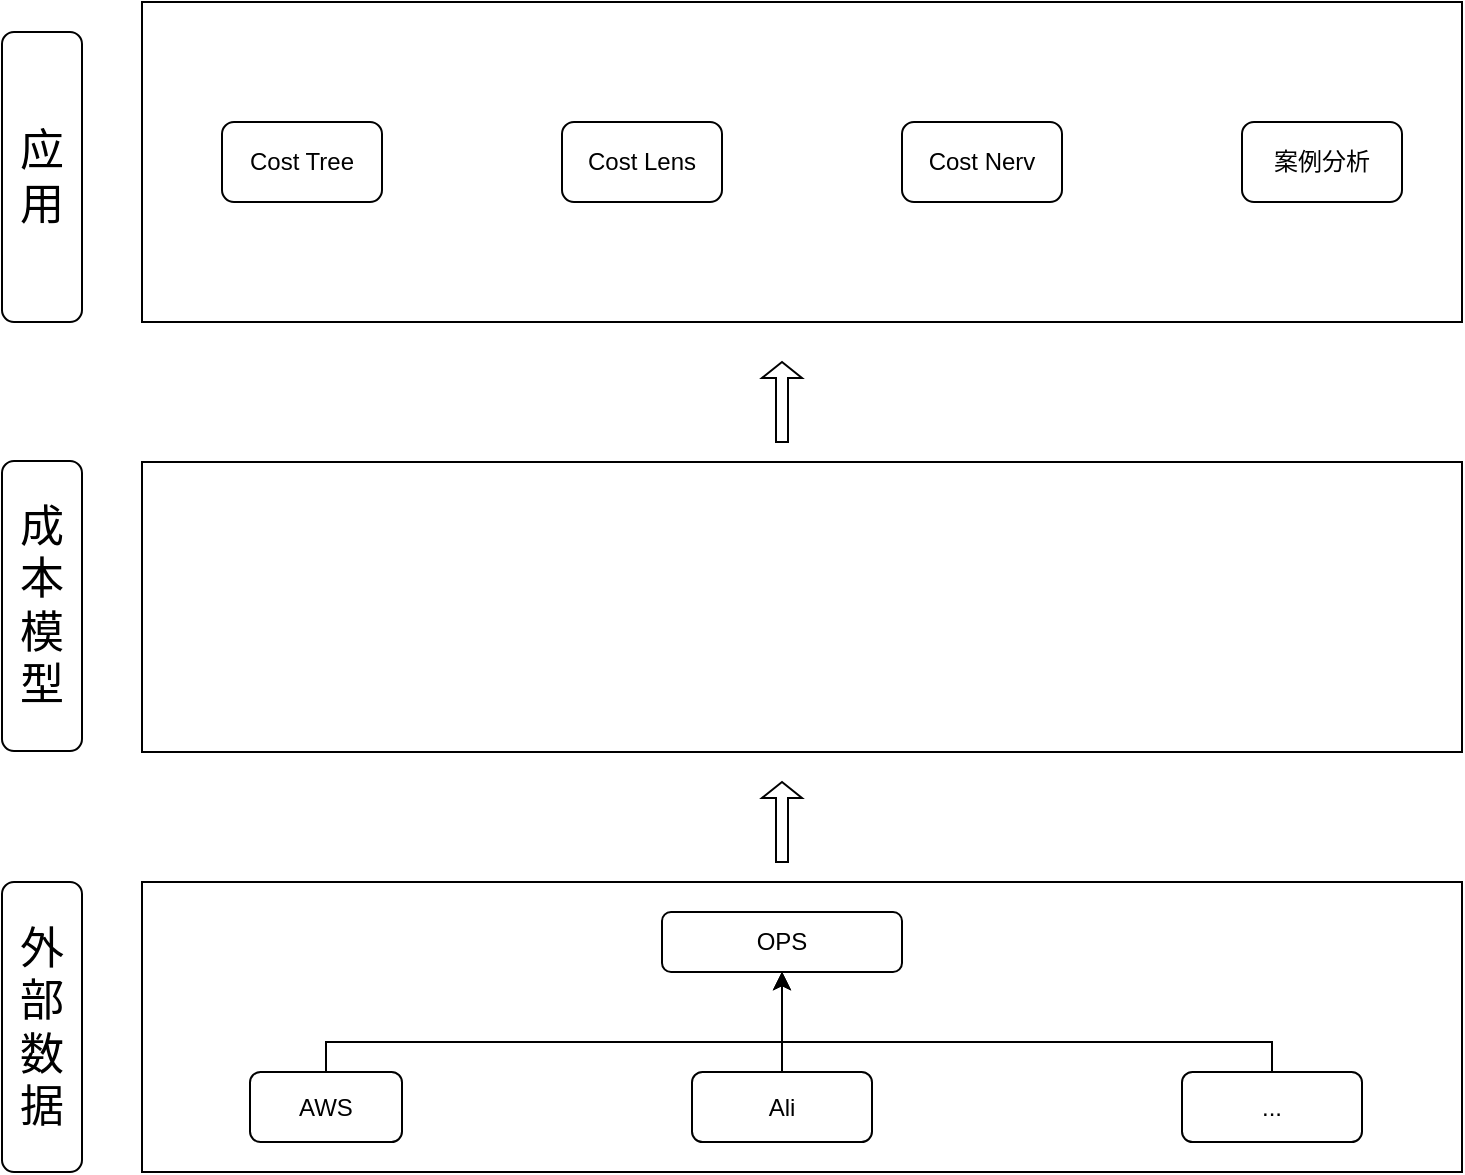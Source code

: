 <mxfile version="23.1.1" type="github">
  <diagram name="第 1 页" id="QAJrKnAF4I0Qu2eBaVXO">
    <mxGraphModel dx="1912" dy="1048" grid="1" gridSize="10" guides="1" tooltips="1" connect="1" arrows="1" fold="1" page="1" pageScale="1" pageWidth="827" pageHeight="1169" math="0" shadow="0">
      <root>
        <mxCell id="0" />
        <mxCell id="1" parent="0" />
        <mxCell id="3Fw8Cve3jLayRroJCqeQ-2" value="" style="rounded=0;whiteSpace=wrap;html=1;" vertex="1" parent="1">
          <mxGeometry x="360" y="650" width="660" height="145" as="geometry" />
        </mxCell>
        <mxCell id="3Fw8Cve3jLayRroJCqeQ-3" value="" style="rounded=0;whiteSpace=wrap;html=1;" vertex="1" parent="1">
          <mxGeometry x="360" y="210" width="660" height="160" as="geometry" />
        </mxCell>
        <mxCell id="3Fw8Cve3jLayRroJCqeQ-27" style="edgeStyle=orthogonalEdgeStyle;rounded=0;orthogonalLoop=1;jettySize=auto;html=1;entryX=0.5;entryY=1;entryDx=0;entryDy=0;" edge="1" parent="1" source="3Fw8Cve3jLayRroJCqeQ-4" target="3Fw8Cve3jLayRroJCqeQ-10">
          <mxGeometry relative="1" as="geometry">
            <Array as="points">
              <mxPoint x="452" y="730" />
              <mxPoint x="680" y="730" />
            </Array>
          </mxGeometry>
        </mxCell>
        <mxCell id="3Fw8Cve3jLayRroJCqeQ-4" value="AWS" style="rounded=1;whiteSpace=wrap;html=1;" vertex="1" parent="1">
          <mxGeometry x="414" y="745" width="76" height="35" as="geometry" />
        </mxCell>
        <mxCell id="3Fw8Cve3jLayRroJCqeQ-22" style="edgeStyle=orthogonalEdgeStyle;rounded=0;orthogonalLoop=1;jettySize=auto;html=1;exitX=0.5;exitY=0;exitDx=0;exitDy=0;" edge="1" parent="1" source="3Fw8Cve3jLayRroJCqeQ-5" target="3Fw8Cve3jLayRroJCqeQ-10">
          <mxGeometry relative="1" as="geometry">
            <mxPoint x="680" y="700" as="targetPoint" />
          </mxGeometry>
        </mxCell>
        <mxCell id="3Fw8Cve3jLayRroJCqeQ-5" value="Ali" style="rounded=1;whiteSpace=wrap;html=1;" vertex="1" parent="1">
          <mxGeometry x="635" y="745" width="90" height="35" as="geometry" />
        </mxCell>
        <mxCell id="3Fw8Cve3jLayRroJCqeQ-10" value="OPS" style="rounded=1;whiteSpace=wrap;html=1;" vertex="1" parent="1">
          <mxGeometry x="620" y="665" width="120" height="30" as="geometry" />
        </mxCell>
        <mxCell id="3Fw8Cve3jLayRroJCqeQ-14" value="Cost Tree" style="rounded=1;whiteSpace=wrap;html=1;" vertex="1" parent="1">
          <mxGeometry x="400" y="270" width="80" height="40" as="geometry" />
        </mxCell>
        <mxCell id="3Fw8Cve3jLayRroJCqeQ-15" value="Cost Lens" style="rounded=1;whiteSpace=wrap;html=1;" vertex="1" parent="1">
          <mxGeometry x="570" y="270" width="80" height="40" as="geometry" />
        </mxCell>
        <mxCell id="3Fw8Cve3jLayRroJCqeQ-16" value="Cost Nerv" style="rounded=1;whiteSpace=wrap;html=1;" vertex="1" parent="1">
          <mxGeometry x="740" y="270" width="80" height="40" as="geometry" />
        </mxCell>
        <mxCell id="3Fw8Cve3jLayRroJCqeQ-17" value="案例分析" style="rounded=1;whiteSpace=wrap;html=1;" vertex="1" parent="1">
          <mxGeometry x="910" y="270" width="80" height="40" as="geometry" />
        </mxCell>
        <mxCell id="3Fw8Cve3jLayRroJCqeQ-26" style="edgeStyle=orthogonalEdgeStyle;rounded=0;orthogonalLoop=1;jettySize=auto;html=1;entryX=0.5;entryY=1;entryDx=0;entryDy=0;" edge="1" parent="1" source="3Fw8Cve3jLayRroJCqeQ-18" target="3Fw8Cve3jLayRroJCqeQ-10">
          <mxGeometry relative="1" as="geometry">
            <Array as="points">
              <mxPoint x="925" y="730" />
              <mxPoint x="680" y="730" />
            </Array>
          </mxGeometry>
        </mxCell>
        <mxCell id="3Fw8Cve3jLayRroJCqeQ-18" value="..." style="rounded=1;whiteSpace=wrap;html=1;" vertex="1" parent="1">
          <mxGeometry x="880" y="745" width="90" height="35" as="geometry" />
        </mxCell>
        <mxCell id="3Fw8Cve3jLayRroJCqeQ-29" value="" style="rounded=0;whiteSpace=wrap;html=1;" vertex="1" parent="1">
          <mxGeometry x="360" y="440" width="660" height="145" as="geometry" />
        </mxCell>
        <mxCell id="3Fw8Cve3jLayRroJCqeQ-33" value="外部数据" style="rounded=1;verticalAlign=middle;horizontal=1;whiteSpace=wrap;textDirection=ltr;align=center;labelBackgroundColor=default;fontSize=22;fontStyle=0" vertex="1" parent="1">
          <mxGeometry x="290" y="650" width="40" height="145" as="geometry" />
        </mxCell>
        <mxCell id="3Fw8Cve3jLayRroJCqeQ-34" value="成本模型" style="rounded=1;verticalAlign=middle;horizontal=1;whiteSpace=wrap;textDirection=ltr;align=center;labelBackgroundColor=default;fontSize=22;fontStyle=0" vertex="1" parent="1">
          <mxGeometry x="290" y="439.5" width="40" height="145" as="geometry" />
        </mxCell>
        <mxCell id="3Fw8Cve3jLayRroJCqeQ-35" value="应用" style="rounded=1;verticalAlign=middle;horizontal=1;whiteSpace=wrap;textDirection=ltr;align=center;labelBackgroundColor=default;fontSize=22;fontStyle=0" vertex="1" parent="1">
          <mxGeometry x="290" y="225" width="40" height="145" as="geometry" />
        </mxCell>
        <mxCell id="3Fw8Cve3jLayRroJCqeQ-36" value="" style="shape=singleArrow;direction=north;whiteSpace=wrap;html=1;" vertex="1" parent="1">
          <mxGeometry x="670" y="600" width="20" height="40" as="geometry" />
        </mxCell>
        <mxCell id="3Fw8Cve3jLayRroJCqeQ-37" value="" style="shape=singleArrow;direction=north;whiteSpace=wrap;html=1;" vertex="1" parent="1">
          <mxGeometry x="670" y="390" width="20" height="40" as="geometry" />
        </mxCell>
      </root>
    </mxGraphModel>
  </diagram>
</mxfile>
